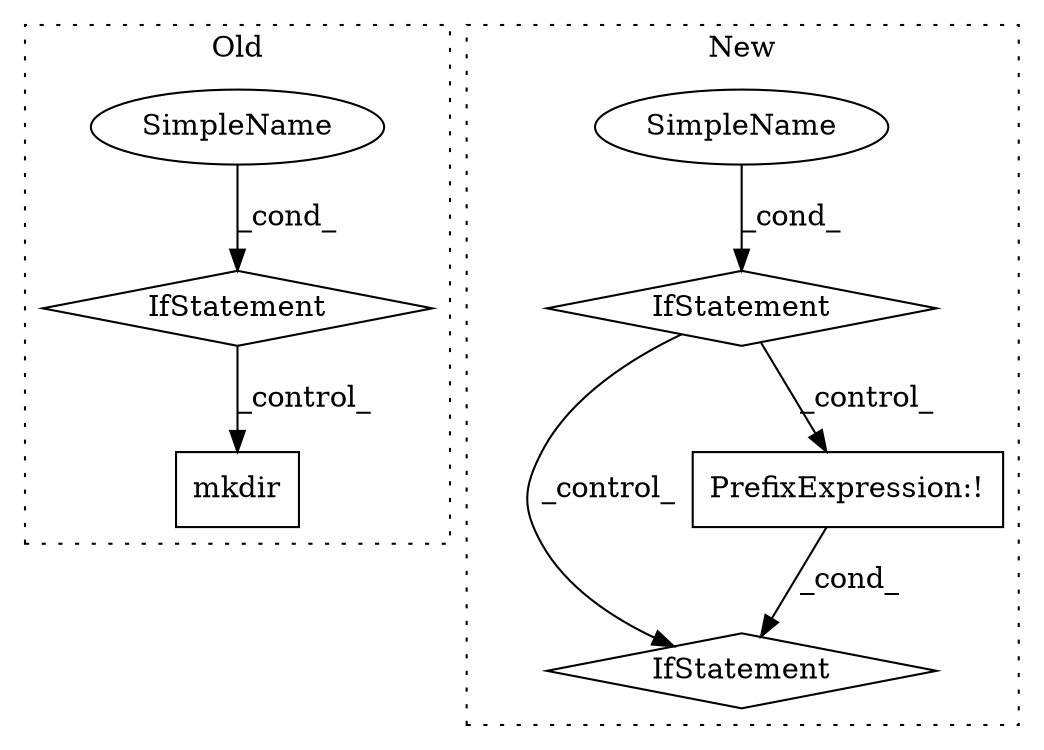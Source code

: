 digraph G {
subgraph cluster0 {
1 [label="mkdir" a="32" s="2046,2056" l="6,1" shape="box"];
6 [label="IfStatement" a="25" s="2008,2033" l="4,2" shape="diamond"];
7 [label="SimpleName" a="42" s="" l="" shape="ellipse"];
label = "Old";
style="dotted";
}
subgraph cluster1 {
2 [label="IfStatement" a="25" s="2855,2876" l="4,2" shape="diamond"];
3 [label="PrefixExpression:!" a="38" s="2859" l="1" shape="box"];
4 [label="SimpleName" a="42" s="" l="" shape="ellipse"];
5 [label="IfStatement" a="25" s="2619,2690" l="4,2" shape="diamond"];
label = "New";
style="dotted";
}
3 -> 2 [label="_cond_"];
4 -> 5 [label="_cond_"];
5 -> 3 [label="_control_"];
5 -> 2 [label="_control_"];
6 -> 1 [label="_control_"];
7 -> 6 [label="_cond_"];
}